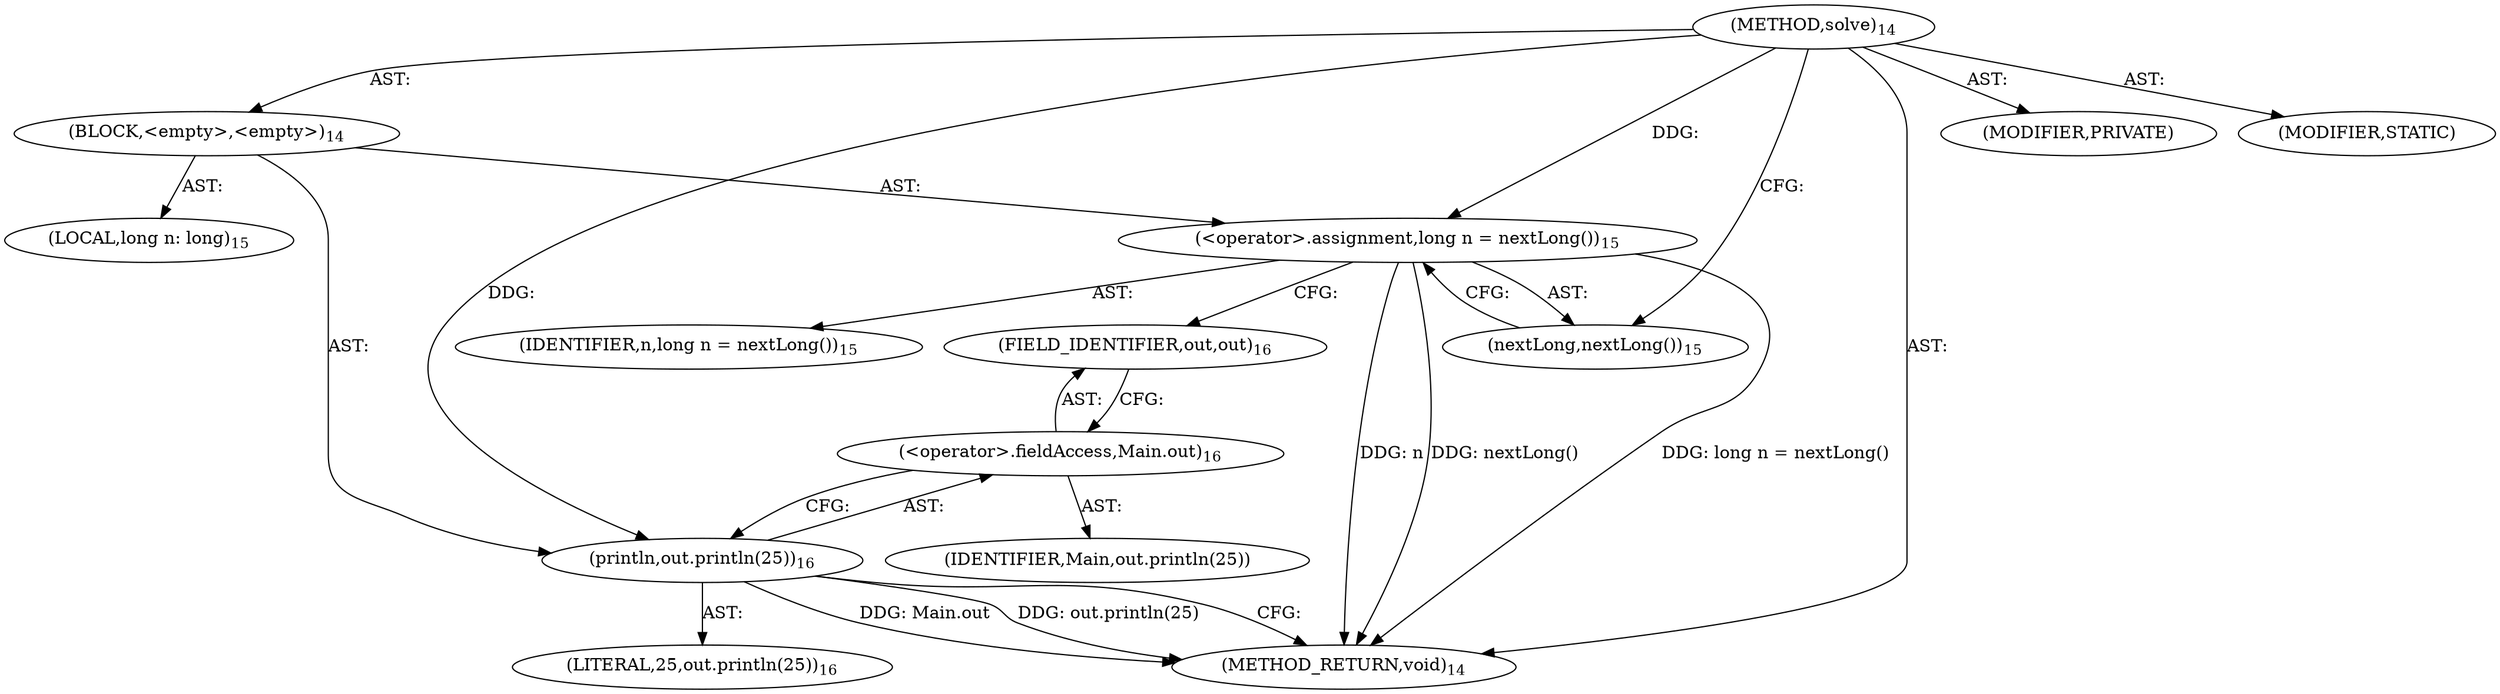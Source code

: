 digraph "solve" {  
"23" [label = <(METHOD,solve)<SUB>14</SUB>> ]
"24" [label = <(BLOCK,&lt;empty&gt;,&lt;empty&gt;)<SUB>14</SUB>> ]
"25" [label = <(LOCAL,long n: long)<SUB>15</SUB>> ]
"26" [label = <(&lt;operator&gt;.assignment,long n = nextLong())<SUB>15</SUB>> ]
"27" [label = <(IDENTIFIER,n,long n = nextLong())<SUB>15</SUB>> ]
"28" [label = <(nextLong,nextLong())<SUB>15</SUB>> ]
"29" [label = <(println,out.println(25))<SUB>16</SUB>> ]
"30" [label = <(&lt;operator&gt;.fieldAccess,Main.out)<SUB>16</SUB>> ]
"31" [label = <(IDENTIFIER,Main,out.println(25))> ]
"32" [label = <(FIELD_IDENTIFIER,out,out)<SUB>16</SUB>> ]
"33" [label = <(LITERAL,25,out.println(25))<SUB>16</SUB>> ]
"34" [label = <(MODIFIER,PRIVATE)> ]
"35" [label = <(MODIFIER,STATIC)> ]
"36" [label = <(METHOD_RETURN,void)<SUB>14</SUB>> ]
  "23" -> "24"  [ label = "AST: "] 
  "23" -> "34"  [ label = "AST: "] 
  "23" -> "35"  [ label = "AST: "] 
  "23" -> "36"  [ label = "AST: "] 
  "24" -> "25"  [ label = "AST: "] 
  "24" -> "26"  [ label = "AST: "] 
  "24" -> "29"  [ label = "AST: "] 
  "26" -> "27"  [ label = "AST: "] 
  "26" -> "28"  [ label = "AST: "] 
  "29" -> "30"  [ label = "AST: "] 
  "29" -> "33"  [ label = "AST: "] 
  "30" -> "31"  [ label = "AST: "] 
  "30" -> "32"  [ label = "AST: "] 
  "26" -> "32"  [ label = "CFG: "] 
  "29" -> "36"  [ label = "CFG: "] 
  "28" -> "26"  [ label = "CFG: "] 
  "30" -> "29"  [ label = "CFG: "] 
  "32" -> "30"  [ label = "CFG: "] 
  "23" -> "28"  [ label = "CFG: "] 
  "26" -> "36"  [ label = "DDG: n"] 
  "26" -> "36"  [ label = "DDG: nextLong()"] 
  "26" -> "36"  [ label = "DDG: long n = nextLong()"] 
  "29" -> "36"  [ label = "DDG: Main.out"] 
  "29" -> "36"  [ label = "DDG: out.println(25)"] 
  "23" -> "26"  [ label = "DDG: "] 
  "23" -> "29"  [ label = "DDG: "] 
}
